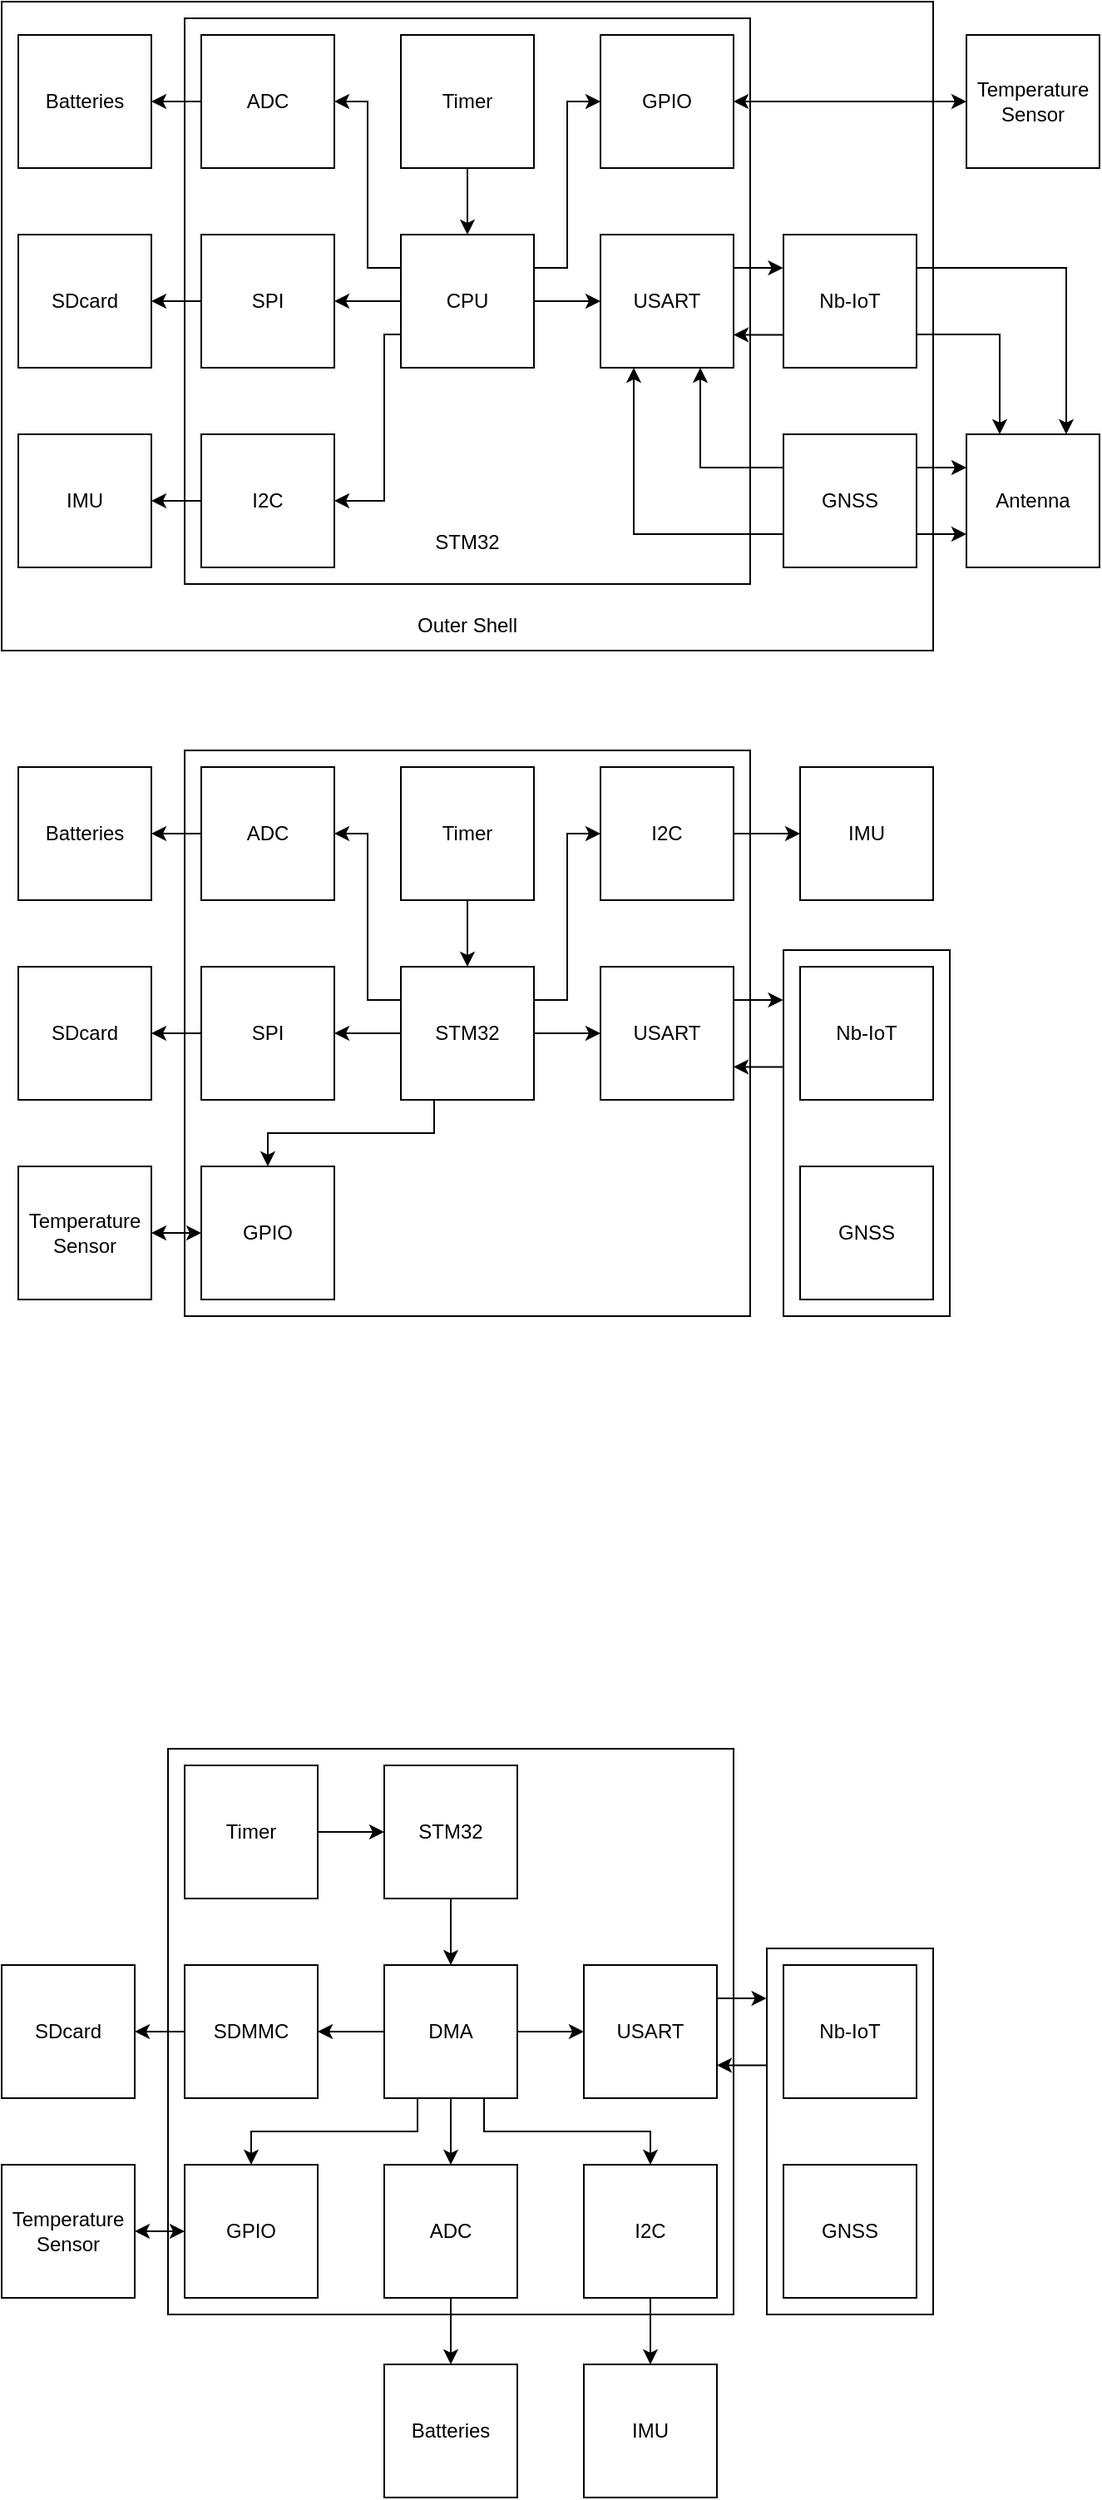 <mxfile version="26.2.14">
  <diagram name="Page-1" id="YDXt2fmcOemhuKh-iClX">
    <mxGraphModel dx="1306" dy="1860" grid="1" gridSize="10" guides="1" tooltips="1" connect="1" arrows="1" fold="1" page="1" pageScale="1" pageWidth="850" pageHeight="1100" math="0" shadow="0">
      <root>
        <mxCell id="0" />
        <mxCell id="1" parent="0" />
        <mxCell id="3ibLhJLtpGwH6AKdikq_-66" value="" style="rounded=0;whiteSpace=wrap;html=1;" parent="1" vertex="1">
          <mxGeometry x="590" y="550" width="100" height="220" as="geometry" />
        </mxCell>
        <mxCell id="3ibLhJLtpGwH6AKdikq_-4" value="" style="rounded=0;whiteSpace=wrap;html=1;" parent="1" vertex="1">
          <mxGeometry x="230" y="430" width="340" height="340" as="geometry" />
        </mxCell>
        <mxCell id="3ibLhJLtpGwH6AKdikq_-5" style="edgeStyle=orthogonalEdgeStyle;rounded=0;orthogonalLoop=1;jettySize=auto;html=1;exitX=0;exitY=0.25;exitDx=0;exitDy=0;entryX=1;entryY=0.5;entryDx=0;entryDy=0;" parent="1" source="3ibLhJLtpGwH6AKdikq_-1" target="3ibLhJLtpGwH6AKdikq_-2" edge="1">
          <mxGeometry relative="1" as="geometry">
            <Array as="points">
              <mxPoint x="340" y="580" />
              <mxPoint x="340" y="480" />
            </Array>
          </mxGeometry>
        </mxCell>
        <mxCell id="3ibLhJLtpGwH6AKdikq_-6" style="edgeStyle=orthogonalEdgeStyle;rounded=0;orthogonalLoop=1;jettySize=auto;html=1;exitX=1;exitY=0.5;exitDx=0;exitDy=0;entryX=0;entryY=0.5;entryDx=0;entryDy=0;" parent="1" source="3ibLhJLtpGwH6AKdikq_-1" target="3ibLhJLtpGwH6AKdikq_-3" edge="1">
          <mxGeometry relative="1" as="geometry" />
        </mxCell>
        <mxCell id="3ibLhJLtpGwH6AKdikq_-8" style="edgeStyle=orthogonalEdgeStyle;rounded=0;orthogonalLoop=1;jettySize=auto;html=1;exitX=0;exitY=0.5;exitDx=0;exitDy=0;entryX=1;entryY=0.5;entryDx=0;entryDy=0;" parent="1" source="3ibLhJLtpGwH6AKdikq_-1" target="3ibLhJLtpGwH6AKdikq_-7" edge="1">
          <mxGeometry relative="1" as="geometry">
            <Array as="points">
              <mxPoint x="360" y="600" />
              <mxPoint x="360" y="600" />
            </Array>
          </mxGeometry>
        </mxCell>
        <mxCell id="3ibLhJLtpGwH6AKdikq_-26" style="edgeStyle=orthogonalEdgeStyle;rounded=0;orthogonalLoop=1;jettySize=auto;html=1;entryX=0.5;entryY=0;entryDx=0;entryDy=0;exitX=0.25;exitY=1;exitDx=0;exitDy=0;" parent="1" source="3ibLhJLtpGwH6AKdikq_-1" target="3ibLhJLtpGwH6AKdikq_-20" edge="1">
          <mxGeometry relative="1" as="geometry">
            <Array as="points">
              <mxPoint x="380" y="660" />
              <mxPoint x="280" y="660" />
            </Array>
          </mxGeometry>
        </mxCell>
        <mxCell id="3ibLhJLtpGwH6AKdikq_-30" style="edgeStyle=orthogonalEdgeStyle;rounded=0;orthogonalLoop=1;jettySize=auto;html=1;exitX=1;exitY=0.25;exitDx=0;exitDy=0;entryX=0;entryY=0.5;entryDx=0;entryDy=0;" parent="1" source="3ibLhJLtpGwH6AKdikq_-1" target="3ibLhJLtpGwH6AKdikq_-29" edge="1">
          <mxGeometry relative="1" as="geometry" />
        </mxCell>
        <mxCell id="3ibLhJLtpGwH6AKdikq_-1" value="STM32" style="whiteSpace=wrap;html=1;aspect=fixed;" parent="1" vertex="1">
          <mxGeometry x="360" y="560" width="80" height="80" as="geometry" />
        </mxCell>
        <mxCell id="3ibLhJLtpGwH6AKdikq_-13" style="edgeStyle=orthogonalEdgeStyle;rounded=0;orthogonalLoop=1;jettySize=auto;html=1;entryX=1;entryY=0.5;entryDx=0;entryDy=0;" parent="1" source="3ibLhJLtpGwH6AKdikq_-2" target="3ibLhJLtpGwH6AKdikq_-11" edge="1">
          <mxGeometry relative="1" as="geometry">
            <Array as="points" />
          </mxGeometry>
        </mxCell>
        <mxCell id="3ibLhJLtpGwH6AKdikq_-2" value="ADC" style="whiteSpace=wrap;html=1;aspect=fixed;" parent="1" vertex="1">
          <mxGeometry x="240" y="440" width="80" height="80" as="geometry" />
        </mxCell>
        <mxCell id="3ibLhJLtpGwH6AKdikq_-28" style="edgeStyle=orthogonalEdgeStyle;rounded=0;orthogonalLoop=1;jettySize=auto;html=1;entryX=0.319;entryY=1.002;entryDx=0;entryDy=0;entryPerimeter=0;startArrow=classic;startFill=1;endArrow=none;" parent="1" source="3ibLhJLtpGwH6AKdikq_-3" edge="1">
          <mxGeometry relative="1" as="geometry">
            <mxPoint x="589.8" y="620.18" as="targetPoint" />
            <Array as="points">
              <mxPoint x="590" y="620" />
            </Array>
          </mxGeometry>
        </mxCell>
        <mxCell id="3ibLhJLtpGwH6AKdikq_-3" value="USART" style="whiteSpace=wrap;html=1;aspect=fixed;" parent="1" vertex="1">
          <mxGeometry x="480" y="560" width="80" height="80" as="geometry" />
        </mxCell>
        <mxCell id="3ibLhJLtpGwH6AKdikq_-10" style="edgeStyle=orthogonalEdgeStyle;rounded=0;orthogonalLoop=1;jettySize=auto;html=1;entryX=1;entryY=0.5;entryDx=0;entryDy=0;" parent="1" source="3ibLhJLtpGwH6AKdikq_-7" target="3ibLhJLtpGwH6AKdikq_-9" edge="1">
          <mxGeometry relative="1" as="geometry" />
        </mxCell>
        <mxCell id="3ibLhJLtpGwH6AKdikq_-7" value="SPI" style="whiteSpace=wrap;html=1;aspect=fixed;" parent="1" vertex="1">
          <mxGeometry x="240" y="560" width="80" height="80" as="geometry" />
        </mxCell>
        <mxCell id="3ibLhJLtpGwH6AKdikq_-9" value="SDcard" style="whiteSpace=wrap;html=1;aspect=fixed;" parent="1" vertex="1">
          <mxGeometry x="130" y="560" width="80" height="80" as="geometry" />
        </mxCell>
        <mxCell id="3ibLhJLtpGwH6AKdikq_-11" value="Batteries" style="whiteSpace=wrap;html=1;aspect=fixed;" parent="1" vertex="1">
          <mxGeometry x="130" y="440" width="80" height="80" as="geometry" />
        </mxCell>
        <mxCell id="3ibLhJLtpGwH6AKdikq_-25" style="edgeStyle=orthogonalEdgeStyle;rounded=0;orthogonalLoop=1;jettySize=auto;html=1;entryX=1;entryY=0.5;entryDx=0;entryDy=0;startArrow=classic;startFill=1;" parent="1" source="3ibLhJLtpGwH6AKdikq_-20" target="3ibLhJLtpGwH6AKdikq_-24" edge="1">
          <mxGeometry relative="1" as="geometry" />
        </mxCell>
        <mxCell id="3ibLhJLtpGwH6AKdikq_-20" value="GPIO" style="whiteSpace=wrap;html=1;aspect=fixed;" parent="1" vertex="1">
          <mxGeometry x="240" y="680" width="80" height="80" as="geometry" />
        </mxCell>
        <mxCell id="3ibLhJLtpGwH6AKdikq_-14" value="GNSS" style="whiteSpace=wrap;html=1;aspect=fixed;" parent="1" vertex="1">
          <mxGeometry x="600" y="680" width="80" height="80" as="geometry" />
        </mxCell>
        <mxCell id="3ibLhJLtpGwH6AKdikq_-24" value="Temperature Sensor" style="whiteSpace=wrap;html=1;aspect=fixed;" parent="1" vertex="1">
          <mxGeometry x="130" y="680" width="80" height="80" as="geometry" />
        </mxCell>
        <mxCell id="3ibLhJLtpGwH6AKdikq_-27" style="edgeStyle=orthogonalEdgeStyle;rounded=0;orthogonalLoop=1;jettySize=auto;html=1;entryX=0.135;entryY=1.002;entryDx=0;entryDy=0;entryPerimeter=0;exitX=1;exitY=0.25;exitDx=0;exitDy=0;" parent="1" source="3ibLhJLtpGwH6AKdikq_-3" edge="1">
          <mxGeometry relative="1" as="geometry">
            <mxPoint x="589.8" y="579.7" as="targetPoint" />
          </mxGeometry>
        </mxCell>
        <mxCell id="3ibLhJLtpGwH6AKdikq_-32" style="edgeStyle=orthogonalEdgeStyle;rounded=0;orthogonalLoop=1;jettySize=auto;html=1;entryX=0;entryY=0.5;entryDx=0;entryDy=0;" parent="1" source="3ibLhJLtpGwH6AKdikq_-29" target="3ibLhJLtpGwH6AKdikq_-31" edge="1">
          <mxGeometry relative="1" as="geometry" />
        </mxCell>
        <mxCell id="3ibLhJLtpGwH6AKdikq_-29" value="I2C" style="whiteSpace=wrap;html=1;aspect=fixed;" parent="1" vertex="1">
          <mxGeometry x="480" y="440" width="80" height="80" as="geometry" />
        </mxCell>
        <mxCell id="3ibLhJLtpGwH6AKdikq_-31" value="IMU" style="whiteSpace=wrap;html=1;aspect=fixed;" parent="1" vertex="1">
          <mxGeometry x="600" y="440" width="80" height="80" as="geometry" />
        </mxCell>
        <mxCell id="3ibLhJLtpGwH6AKdikq_-33" value="" style="rounded=0;whiteSpace=wrap;html=1;" parent="1" vertex="1">
          <mxGeometry x="220" y="1030" width="340" height="340" as="geometry" />
        </mxCell>
        <mxCell id="3ibLhJLtpGwH6AKdikq_-34" style="edgeStyle=orthogonalEdgeStyle;rounded=0;orthogonalLoop=1;jettySize=auto;html=1;exitX=0.5;exitY=1;exitDx=0;exitDy=0;entryX=0.5;entryY=0;entryDx=0;entryDy=0;" parent="1" source="3ibLhJLtpGwH6AKdikq_-39" target="3ibLhJLtpGwH6AKdikq_-41" edge="1">
          <mxGeometry relative="1" as="geometry" />
        </mxCell>
        <mxCell id="3ibLhJLtpGwH6AKdikq_-35" style="edgeStyle=orthogonalEdgeStyle;rounded=0;orthogonalLoop=1;jettySize=auto;html=1;exitX=1;exitY=0.5;exitDx=0;exitDy=0;entryX=0;entryY=0.5;entryDx=0;entryDy=0;" parent="1" source="3ibLhJLtpGwH6AKdikq_-39" target="3ibLhJLtpGwH6AKdikq_-43" edge="1">
          <mxGeometry relative="1" as="geometry" />
        </mxCell>
        <mxCell id="3ibLhJLtpGwH6AKdikq_-36" style="edgeStyle=orthogonalEdgeStyle;rounded=0;orthogonalLoop=1;jettySize=auto;html=1;exitX=0;exitY=0.5;exitDx=0;exitDy=0;entryX=1;entryY=0.5;entryDx=0;entryDy=0;" parent="1" source="3ibLhJLtpGwH6AKdikq_-39" target="3ibLhJLtpGwH6AKdikq_-45" edge="1">
          <mxGeometry relative="1" as="geometry">
            <Array as="points">
              <mxPoint x="350" y="1200" />
              <mxPoint x="350" y="1200" />
            </Array>
          </mxGeometry>
        </mxCell>
        <mxCell id="3ibLhJLtpGwH6AKdikq_-37" style="edgeStyle=orthogonalEdgeStyle;rounded=0;orthogonalLoop=1;jettySize=auto;html=1;entryX=0.5;entryY=0;entryDx=0;entryDy=0;exitX=0.25;exitY=1;exitDx=0;exitDy=0;" parent="1" source="3ibLhJLtpGwH6AKdikq_-39" target="3ibLhJLtpGwH6AKdikq_-49" edge="1">
          <mxGeometry relative="1" as="geometry">
            <Array as="points">
              <mxPoint x="370" y="1260" />
              <mxPoint x="270" y="1260" />
            </Array>
          </mxGeometry>
        </mxCell>
        <mxCell id="3ibLhJLtpGwH6AKdikq_-38" style="edgeStyle=orthogonalEdgeStyle;rounded=0;orthogonalLoop=1;jettySize=auto;html=1;exitX=0.75;exitY=1;exitDx=0;exitDy=0;entryX=0.5;entryY=0;entryDx=0;entryDy=0;" parent="1" source="3ibLhJLtpGwH6AKdikq_-39" target="3ibLhJLtpGwH6AKdikq_-56" edge="1">
          <mxGeometry relative="1" as="geometry" />
        </mxCell>
        <mxCell id="3ibLhJLtpGwH6AKdikq_-39" value="DMA" style="whiteSpace=wrap;html=1;aspect=fixed;" parent="1" vertex="1">
          <mxGeometry x="350" y="1160" width="80" height="80" as="geometry" />
        </mxCell>
        <mxCell id="3ibLhJLtpGwH6AKdikq_-40" style="edgeStyle=orthogonalEdgeStyle;rounded=0;orthogonalLoop=1;jettySize=auto;html=1;entryX=0.5;entryY=0;entryDx=0;entryDy=0;" parent="1" source="3ibLhJLtpGwH6AKdikq_-41" target="3ibLhJLtpGwH6AKdikq_-47" edge="1">
          <mxGeometry relative="1" as="geometry">
            <Array as="points" />
          </mxGeometry>
        </mxCell>
        <mxCell id="3ibLhJLtpGwH6AKdikq_-41" value="ADC" style="whiteSpace=wrap;html=1;aspect=fixed;" parent="1" vertex="1">
          <mxGeometry x="350" y="1280" width="80" height="80" as="geometry" />
        </mxCell>
        <mxCell id="3ibLhJLtpGwH6AKdikq_-42" style="edgeStyle=orthogonalEdgeStyle;rounded=0;orthogonalLoop=1;jettySize=auto;html=1;entryX=0.319;entryY=1.002;entryDx=0;entryDy=0;entryPerimeter=0;startArrow=classic;startFill=1;endArrow=none;" parent="1" source="3ibLhJLtpGwH6AKdikq_-43" target="3ibLhJLtpGwH6AKdikq_-50" edge="1">
          <mxGeometry relative="1" as="geometry">
            <Array as="points">
              <mxPoint x="580" y="1220" />
            </Array>
          </mxGeometry>
        </mxCell>
        <mxCell id="3ibLhJLtpGwH6AKdikq_-43" value="USART" style="whiteSpace=wrap;html=1;aspect=fixed;" parent="1" vertex="1">
          <mxGeometry x="470" y="1160" width="80" height="80" as="geometry" />
        </mxCell>
        <mxCell id="3ibLhJLtpGwH6AKdikq_-44" style="edgeStyle=orthogonalEdgeStyle;rounded=0;orthogonalLoop=1;jettySize=auto;html=1;entryX=1;entryY=0.5;entryDx=0;entryDy=0;" parent="1" source="3ibLhJLtpGwH6AKdikq_-45" target="3ibLhJLtpGwH6AKdikq_-46" edge="1">
          <mxGeometry relative="1" as="geometry" />
        </mxCell>
        <mxCell id="3ibLhJLtpGwH6AKdikq_-45" value="SDMMC" style="whiteSpace=wrap;html=1;aspect=fixed;" parent="1" vertex="1">
          <mxGeometry x="230" y="1160" width="80" height="80" as="geometry" />
        </mxCell>
        <mxCell id="3ibLhJLtpGwH6AKdikq_-46" value="SDcard" style="whiteSpace=wrap;html=1;aspect=fixed;" parent="1" vertex="1">
          <mxGeometry x="120" y="1160" width="80" height="80" as="geometry" />
        </mxCell>
        <mxCell id="3ibLhJLtpGwH6AKdikq_-47" value="Batteries" style="whiteSpace=wrap;html=1;aspect=fixed;" parent="1" vertex="1">
          <mxGeometry x="350" y="1400" width="80" height="80" as="geometry" />
        </mxCell>
        <mxCell id="3ibLhJLtpGwH6AKdikq_-48" style="edgeStyle=orthogonalEdgeStyle;rounded=0;orthogonalLoop=1;jettySize=auto;html=1;entryX=1;entryY=0.5;entryDx=0;entryDy=0;startArrow=classic;startFill=1;" parent="1" source="3ibLhJLtpGwH6AKdikq_-49" target="3ibLhJLtpGwH6AKdikq_-53" edge="1">
          <mxGeometry relative="1" as="geometry" />
        </mxCell>
        <mxCell id="3ibLhJLtpGwH6AKdikq_-49" value="GPIO" style="whiteSpace=wrap;html=1;aspect=fixed;" parent="1" vertex="1">
          <mxGeometry x="230" y="1280" width="80" height="80" as="geometry" />
        </mxCell>
        <mxCell id="3ibLhJLtpGwH6AKdikq_-50" value="" style="rounded=0;whiteSpace=wrap;html=1;fontStyle=4;rotation=90;" parent="1" vertex="1">
          <mxGeometry x="520" y="1210" width="220" height="100" as="geometry" />
        </mxCell>
        <mxCell id="3ibLhJLtpGwH6AKdikq_-51" value="Nb-IoT" style="whiteSpace=wrap;html=1;aspect=fixed;" parent="1" vertex="1">
          <mxGeometry x="590" y="1160" width="80" height="80" as="geometry" />
        </mxCell>
        <mxCell id="3ibLhJLtpGwH6AKdikq_-52" value="GNSS" style="whiteSpace=wrap;html=1;aspect=fixed;" parent="1" vertex="1">
          <mxGeometry x="590" y="1280" width="80" height="80" as="geometry" />
        </mxCell>
        <mxCell id="3ibLhJLtpGwH6AKdikq_-53" value="Temperature Sensor" style="whiteSpace=wrap;html=1;aspect=fixed;" parent="1" vertex="1">
          <mxGeometry x="120" y="1280" width="80" height="80" as="geometry" />
        </mxCell>
        <mxCell id="3ibLhJLtpGwH6AKdikq_-54" style="edgeStyle=orthogonalEdgeStyle;rounded=0;orthogonalLoop=1;jettySize=auto;html=1;entryX=0.135;entryY=1.002;entryDx=0;entryDy=0;entryPerimeter=0;exitX=1;exitY=0.25;exitDx=0;exitDy=0;" parent="1" source="3ibLhJLtpGwH6AKdikq_-43" target="3ibLhJLtpGwH6AKdikq_-50" edge="1">
          <mxGeometry relative="1" as="geometry" />
        </mxCell>
        <mxCell id="3ibLhJLtpGwH6AKdikq_-55" style="edgeStyle=orthogonalEdgeStyle;rounded=0;orthogonalLoop=1;jettySize=auto;html=1;entryX=0.5;entryY=0;entryDx=0;entryDy=0;" parent="1" source="3ibLhJLtpGwH6AKdikq_-56" target="3ibLhJLtpGwH6AKdikq_-57" edge="1">
          <mxGeometry relative="1" as="geometry" />
        </mxCell>
        <mxCell id="3ibLhJLtpGwH6AKdikq_-56" value="I2C" style="whiteSpace=wrap;html=1;aspect=fixed;" parent="1" vertex="1">
          <mxGeometry x="470" y="1280" width="80" height="80" as="geometry" />
        </mxCell>
        <mxCell id="3ibLhJLtpGwH6AKdikq_-57" value="IMU" style="whiteSpace=wrap;html=1;aspect=fixed;" parent="1" vertex="1">
          <mxGeometry x="470" y="1400" width="80" height="80" as="geometry" />
        </mxCell>
        <mxCell id="3ibLhJLtpGwH6AKdikq_-59" style="edgeStyle=orthogonalEdgeStyle;rounded=0;orthogonalLoop=1;jettySize=auto;html=1;entryX=0.5;entryY=0;entryDx=0;entryDy=0;" parent="1" source="3ibLhJLtpGwH6AKdikq_-58" target="3ibLhJLtpGwH6AKdikq_-39" edge="1">
          <mxGeometry relative="1" as="geometry" />
        </mxCell>
        <mxCell id="3ibLhJLtpGwH6AKdikq_-58" value="STM32" style="whiteSpace=wrap;html=1;aspect=fixed;" parent="1" vertex="1">
          <mxGeometry x="350" y="1040" width="80" height="80" as="geometry" />
        </mxCell>
        <mxCell id="3ibLhJLtpGwH6AKdikq_-61" style="edgeStyle=orthogonalEdgeStyle;rounded=0;orthogonalLoop=1;jettySize=auto;html=1;entryX=0.5;entryY=0;entryDx=0;entryDy=0;" parent="1" source="3ibLhJLtpGwH6AKdikq_-60" target="3ibLhJLtpGwH6AKdikq_-1" edge="1">
          <mxGeometry relative="1" as="geometry" />
        </mxCell>
        <mxCell id="3ibLhJLtpGwH6AKdikq_-60" value="Timer" style="whiteSpace=wrap;html=1;aspect=fixed;" parent="1" vertex="1">
          <mxGeometry x="360" y="440" width="80" height="80" as="geometry" />
        </mxCell>
        <mxCell id="3ibLhJLtpGwH6AKdikq_-63" style="edgeStyle=orthogonalEdgeStyle;rounded=0;orthogonalLoop=1;jettySize=auto;html=1;entryX=0;entryY=0.5;entryDx=0;entryDy=0;" parent="1" source="3ibLhJLtpGwH6AKdikq_-62" target="3ibLhJLtpGwH6AKdikq_-58" edge="1">
          <mxGeometry relative="1" as="geometry" />
        </mxCell>
        <mxCell id="3ibLhJLtpGwH6AKdikq_-62" value="Timer" style="whiteSpace=wrap;html=1;aspect=fixed;" parent="1" vertex="1">
          <mxGeometry x="230" y="1040" width="80" height="80" as="geometry" />
        </mxCell>
        <mxCell id="3ibLhJLtpGwH6AKdikq_-65" value="Nb-IoT" style="whiteSpace=wrap;html=1;aspect=fixed;" parent="1" vertex="1">
          <mxGeometry x="600" y="560" width="80" height="80" as="geometry" />
        </mxCell>
        <mxCell id="GKDIqN_Wt-pioFlTOBqr-1" value="" style="rounded=0;whiteSpace=wrap;html=1;" vertex="1" parent="1">
          <mxGeometry x="120" y="-20" width="560" height="390" as="geometry" />
        </mxCell>
        <mxCell id="GKDIqN_Wt-pioFlTOBqr-2" value="" style="rounded=0;whiteSpace=wrap;html=1;" vertex="1" parent="1">
          <mxGeometry x="230" y="-10" width="340" height="340" as="geometry" />
        </mxCell>
        <mxCell id="GKDIqN_Wt-pioFlTOBqr-3" style="edgeStyle=orthogonalEdgeStyle;rounded=0;orthogonalLoop=1;jettySize=auto;html=1;exitX=0;exitY=0.25;exitDx=0;exitDy=0;entryX=1;entryY=0.5;entryDx=0;entryDy=0;" edge="1" parent="1" source="GKDIqN_Wt-pioFlTOBqr-8" target="GKDIqN_Wt-pioFlTOBqr-10">
          <mxGeometry relative="1" as="geometry">
            <Array as="points">
              <mxPoint x="340" y="140" />
              <mxPoint x="340" y="40" />
            </Array>
          </mxGeometry>
        </mxCell>
        <mxCell id="GKDIqN_Wt-pioFlTOBqr-4" style="edgeStyle=orthogonalEdgeStyle;rounded=0;orthogonalLoop=1;jettySize=auto;html=1;exitX=1;exitY=0.5;exitDx=0;exitDy=0;entryX=0;entryY=0.5;entryDx=0;entryDy=0;" edge="1" parent="1" source="GKDIqN_Wt-pioFlTOBqr-8" target="GKDIqN_Wt-pioFlTOBqr-12">
          <mxGeometry relative="1" as="geometry" />
        </mxCell>
        <mxCell id="GKDIqN_Wt-pioFlTOBqr-5" style="edgeStyle=orthogonalEdgeStyle;rounded=0;orthogonalLoop=1;jettySize=auto;html=1;exitX=0;exitY=0.5;exitDx=0;exitDy=0;entryX=1;entryY=0.5;entryDx=0;entryDy=0;" edge="1" parent="1" source="GKDIqN_Wt-pioFlTOBqr-8" target="GKDIqN_Wt-pioFlTOBqr-14">
          <mxGeometry relative="1" as="geometry">
            <Array as="points">
              <mxPoint x="360" y="160" />
              <mxPoint x="360" y="160" />
            </Array>
          </mxGeometry>
        </mxCell>
        <mxCell id="GKDIqN_Wt-pioFlTOBqr-6" style="edgeStyle=orthogonalEdgeStyle;rounded=0;orthogonalLoop=1;jettySize=auto;html=1;entryX=0;entryY=0.5;entryDx=0;entryDy=0;exitX=1;exitY=0.25;exitDx=0;exitDy=0;" edge="1" parent="1" source="GKDIqN_Wt-pioFlTOBqr-8" target="GKDIqN_Wt-pioFlTOBqr-18">
          <mxGeometry relative="1" as="geometry">
            <Array as="points">
              <mxPoint x="460" y="140" />
              <mxPoint x="460" y="40" />
            </Array>
          </mxGeometry>
        </mxCell>
        <mxCell id="GKDIqN_Wt-pioFlTOBqr-7" style="edgeStyle=orthogonalEdgeStyle;rounded=0;orthogonalLoop=1;jettySize=auto;html=1;exitX=0;exitY=0.75;exitDx=0;exitDy=0;entryX=1;entryY=0.5;entryDx=0;entryDy=0;" edge="1" parent="1" source="GKDIqN_Wt-pioFlTOBqr-8" target="GKDIqN_Wt-pioFlTOBqr-23">
          <mxGeometry relative="1" as="geometry">
            <Array as="points">
              <mxPoint x="350" y="180" />
              <mxPoint x="350" y="280" />
            </Array>
          </mxGeometry>
        </mxCell>
        <mxCell id="GKDIqN_Wt-pioFlTOBqr-8" value="CPU" style="whiteSpace=wrap;html=1;aspect=fixed;" vertex="1" parent="1">
          <mxGeometry x="360" y="120" width="80" height="80" as="geometry" />
        </mxCell>
        <mxCell id="GKDIqN_Wt-pioFlTOBqr-9" style="edgeStyle=orthogonalEdgeStyle;rounded=0;orthogonalLoop=1;jettySize=auto;html=1;entryX=1;entryY=0.5;entryDx=0;entryDy=0;" edge="1" parent="1" source="GKDIqN_Wt-pioFlTOBqr-10" target="GKDIqN_Wt-pioFlTOBqr-16">
          <mxGeometry relative="1" as="geometry">
            <Array as="points" />
          </mxGeometry>
        </mxCell>
        <mxCell id="GKDIqN_Wt-pioFlTOBqr-10" value="ADC" style="whiteSpace=wrap;html=1;aspect=fixed;" vertex="1" parent="1">
          <mxGeometry x="240" width="80" height="80" as="geometry" />
        </mxCell>
        <mxCell id="GKDIqN_Wt-pioFlTOBqr-11" style="edgeStyle=orthogonalEdgeStyle;rounded=0;orthogonalLoop=1;jettySize=auto;html=1;entryX=0.319;entryY=1.002;entryDx=0;entryDy=0;entryPerimeter=0;startArrow=classic;startFill=1;endArrow=none;" edge="1" parent="1" source="GKDIqN_Wt-pioFlTOBqr-12">
          <mxGeometry relative="1" as="geometry">
            <mxPoint x="589.8" y="180.18" as="targetPoint" />
            <Array as="points">
              <mxPoint x="590" y="180" />
            </Array>
          </mxGeometry>
        </mxCell>
        <mxCell id="GKDIqN_Wt-pioFlTOBqr-12" value="USART" style="whiteSpace=wrap;html=1;aspect=fixed;" vertex="1" parent="1">
          <mxGeometry x="480" y="120" width="80" height="80" as="geometry" />
        </mxCell>
        <mxCell id="GKDIqN_Wt-pioFlTOBqr-13" style="edgeStyle=orthogonalEdgeStyle;rounded=0;orthogonalLoop=1;jettySize=auto;html=1;entryX=1;entryY=0.5;entryDx=0;entryDy=0;" edge="1" parent="1" source="GKDIqN_Wt-pioFlTOBqr-14" target="GKDIqN_Wt-pioFlTOBqr-15">
          <mxGeometry relative="1" as="geometry" />
        </mxCell>
        <mxCell id="GKDIqN_Wt-pioFlTOBqr-14" value="SPI" style="whiteSpace=wrap;html=1;aspect=fixed;" vertex="1" parent="1">
          <mxGeometry x="240" y="120" width="80" height="80" as="geometry" />
        </mxCell>
        <mxCell id="GKDIqN_Wt-pioFlTOBqr-15" value="SDcard" style="whiteSpace=wrap;html=1;aspect=fixed;" vertex="1" parent="1">
          <mxGeometry x="130" y="120" width="80" height="80" as="geometry" />
        </mxCell>
        <mxCell id="GKDIqN_Wt-pioFlTOBqr-16" value="Batteries" style="whiteSpace=wrap;html=1;aspect=fixed;" vertex="1" parent="1">
          <mxGeometry x="130" width="80" height="80" as="geometry" />
        </mxCell>
        <mxCell id="GKDIqN_Wt-pioFlTOBqr-17" style="edgeStyle=orthogonalEdgeStyle;rounded=0;orthogonalLoop=1;jettySize=auto;html=1;entryX=0;entryY=0.5;entryDx=0;entryDy=0;startArrow=classic;startFill=1;" edge="1" parent="1" source="GKDIqN_Wt-pioFlTOBqr-18" target="GKDIqN_Wt-pioFlTOBqr-20">
          <mxGeometry relative="1" as="geometry" />
        </mxCell>
        <mxCell id="GKDIqN_Wt-pioFlTOBqr-18" value="GPIO" style="whiteSpace=wrap;html=1;aspect=fixed;" vertex="1" parent="1">
          <mxGeometry x="480" width="80" height="80" as="geometry" />
        </mxCell>
        <mxCell id="GKDIqN_Wt-pioFlTOBqr-31" style="edgeStyle=orthogonalEdgeStyle;rounded=0;orthogonalLoop=1;jettySize=auto;html=1;exitX=0;exitY=0.25;exitDx=0;exitDy=0;entryX=0.75;entryY=1;entryDx=0;entryDy=0;" edge="1" parent="1" source="GKDIqN_Wt-pioFlTOBqr-19" target="GKDIqN_Wt-pioFlTOBqr-12">
          <mxGeometry relative="1" as="geometry" />
        </mxCell>
        <mxCell id="GKDIqN_Wt-pioFlTOBqr-32" style="edgeStyle=orthogonalEdgeStyle;rounded=0;orthogonalLoop=1;jettySize=auto;html=1;exitX=0;exitY=0.75;exitDx=0;exitDy=0;entryX=0.25;entryY=1;entryDx=0;entryDy=0;" edge="1" parent="1" source="GKDIqN_Wt-pioFlTOBqr-19" target="GKDIqN_Wt-pioFlTOBqr-12">
          <mxGeometry relative="1" as="geometry" />
        </mxCell>
        <mxCell id="GKDIqN_Wt-pioFlTOBqr-35" style="edgeStyle=orthogonalEdgeStyle;rounded=0;orthogonalLoop=1;jettySize=auto;html=1;exitX=1;exitY=0.25;exitDx=0;exitDy=0;entryX=0;entryY=0.25;entryDx=0;entryDy=0;" edge="1" parent="1" source="GKDIqN_Wt-pioFlTOBqr-19" target="GKDIqN_Wt-pioFlTOBqr-33">
          <mxGeometry relative="1" as="geometry" />
        </mxCell>
        <mxCell id="GKDIqN_Wt-pioFlTOBqr-36" style="edgeStyle=orthogonalEdgeStyle;rounded=0;orthogonalLoop=1;jettySize=auto;html=1;exitX=1;exitY=0.75;exitDx=0;exitDy=0;entryX=0;entryY=0.75;entryDx=0;entryDy=0;" edge="1" parent="1" source="GKDIqN_Wt-pioFlTOBqr-19" target="GKDIqN_Wt-pioFlTOBqr-33">
          <mxGeometry relative="1" as="geometry" />
        </mxCell>
        <mxCell id="GKDIqN_Wt-pioFlTOBqr-19" value="GNSS" style="whiteSpace=wrap;html=1;aspect=fixed;" vertex="1" parent="1">
          <mxGeometry x="590" y="240" width="80" height="80" as="geometry" />
        </mxCell>
        <mxCell id="GKDIqN_Wt-pioFlTOBqr-20" value="Temperature Sensor" style="whiteSpace=wrap;html=1;aspect=fixed;" vertex="1" parent="1">
          <mxGeometry x="700" width="80" height="80" as="geometry" />
        </mxCell>
        <mxCell id="GKDIqN_Wt-pioFlTOBqr-21" style="edgeStyle=orthogonalEdgeStyle;rounded=0;orthogonalLoop=1;jettySize=auto;html=1;entryX=0.135;entryY=1.002;entryDx=0;entryDy=0;entryPerimeter=0;exitX=1;exitY=0.25;exitDx=0;exitDy=0;" edge="1" parent="1" source="GKDIqN_Wt-pioFlTOBqr-12">
          <mxGeometry relative="1" as="geometry">
            <mxPoint x="589.8" y="139.7" as="targetPoint" />
          </mxGeometry>
        </mxCell>
        <mxCell id="GKDIqN_Wt-pioFlTOBqr-22" style="edgeStyle=orthogonalEdgeStyle;rounded=0;orthogonalLoop=1;jettySize=auto;html=1;entryX=1;entryY=0.5;entryDx=0;entryDy=0;" edge="1" parent="1" source="GKDIqN_Wt-pioFlTOBqr-23" target="GKDIqN_Wt-pioFlTOBqr-24">
          <mxGeometry relative="1" as="geometry" />
        </mxCell>
        <mxCell id="GKDIqN_Wt-pioFlTOBqr-23" value="I2C" style="whiteSpace=wrap;html=1;aspect=fixed;" vertex="1" parent="1">
          <mxGeometry x="240" y="240" width="80" height="80" as="geometry" />
        </mxCell>
        <mxCell id="GKDIqN_Wt-pioFlTOBqr-24" value="IMU" style="whiteSpace=wrap;html=1;aspect=fixed;" vertex="1" parent="1">
          <mxGeometry x="130" y="240" width="80" height="80" as="geometry" />
        </mxCell>
        <mxCell id="GKDIqN_Wt-pioFlTOBqr-25" style="edgeStyle=orthogonalEdgeStyle;rounded=0;orthogonalLoop=1;jettySize=auto;html=1;entryX=0.5;entryY=0;entryDx=0;entryDy=0;" edge="1" parent="1" source="GKDIqN_Wt-pioFlTOBqr-26" target="GKDIqN_Wt-pioFlTOBqr-8">
          <mxGeometry relative="1" as="geometry" />
        </mxCell>
        <mxCell id="GKDIqN_Wt-pioFlTOBqr-26" value="Timer" style="whiteSpace=wrap;html=1;aspect=fixed;" vertex="1" parent="1">
          <mxGeometry x="360" width="80" height="80" as="geometry" />
        </mxCell>
        <mxCell id="GKDIqN_Wt-pioFlTOBqr-37" style="edgeStyle=orthogonalEdgeStyle;rounded=0;orthogonalLoop=1;jettySize=auto;html=1;exitX=1;exitY=0.75;exitDx=0;exitDy=0;entryX=0.25;entryY=0;entryDx=0;entryDy=0;" edge="1" parent="1" source="GKDIqN_Wt-pioFlTOBqr-27" target="GKDIqN_Wt-pioFlTOBqr-33">
          <mxGeometry relative="1" as="geometry" />
        </mxCell>
        <mxCell id="GKDIqN_Wt-pioFlTOBqr-38" style="edgeStyle=orthogonalEdgeStyle;rounded=0;orthogonalLoop=1;jettySize=auto;html=1;exitX=1;exitY=0.25;exitDx=0;exitDy=0;entryX=0.75;entryY=0;entryDx=0;entryDy=0;" edge="1" parent="1" source="GKDIqN_Wt-pioFlTOBqr-27" target="GKDIqN_Wt-pioFlTOBqr-33">
          <mxGeometry relative="1" as="geometry" />
        </mxCell>
        <mxCell id="GKDIqN_Wt-pioFlTOBqr-27" value="Nb-IoT" style="whiteSpace=wrap;html=1;aspect=fixed;" vertex="1" parent="1">
          <mxGeometry x="590" y="120" width="80" height="80" as="geometry" />
        </mxCell>
        <mxCell id="GKDIqN_Wt-pioFlTOBqr-28" value="STM32" style="text;html=1;align=center;verticalAlign=middle;whiteSpace=wrap;rounded=0;" vertex="1" parent="1">
          <mxGeometry x="370" y="290" width="60" height="30" as="geometry" />
        </mxCell>
        <mxCell id="GKDIqN_Wt-pioFlTOBqr-33" value="Antenna" style="whiteSpace=wrap;html=1;aspect=fixed;" vertex="1" parent="1">
          <mxGeometry x="700" y="240" width="80" height="80" as="geometry" />
        </mxCell>
        <mxCell id="GKDIqN_Wt-pioFlTOBqr-39" value="Outer Shell" style="text;html=1;align=center;verticalAlign=middle;whiteSpace=wrap;rounded=0;" vertex="1" parent="1">
          <mxGeometry x="360" y="340" width="80" height="30" as="geometry" />
        </mxCell>
      </root>
    </mxGraphModel>
  </diagram>
</mxfile>
